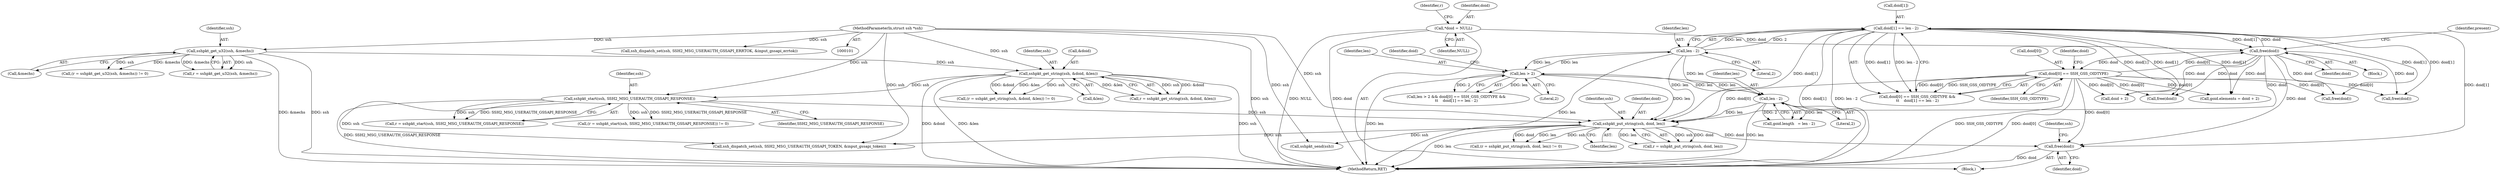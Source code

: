 digraph "0_src_779974d35b4859c07bc3cb8a12c74b43b0a7d1e0@API" {
"1000317" [label="(Call,free(doid))"];
"1000185" [label="(Call,doid[1] == len - 2)"];
"1000153" [label="(Call,free(doid))"];
"1000180" [label="(Call,doid[0] == SSH_GSS_OIDTYPE)"];
"1000123" [label="(Call,*doid = NULL)"];
"1000189" [label="(Call,len - 2)"];
"1000176" [label="(Call,len > 2)"];
"1000204" [label="(Call,len - 2)"];
"1000301" [label="(Call,sshpkt_put_string(ssh, doid, len))"];
"1000293" [label="(Call,sshpkt_start(ssh, SSH2_MSG_USERAUTH_GSSAPI_RESPONSE))"];
"1000162" [label="(Call,sshpkt_get_string(ssh, &doid, &len))"];
"1000130" [label="(Call,sshpkt_get_u32(ssh, &mechs))"];
"1000102" [label="(MethodParameterIn,struct ssh *ssh)"];
"1000319" [label="(Call,ssh_dispatch_set(ssh, SSH2_MSG_USERAUTH_GSSAPI_TOKEN, &input_gssapi_token))"];
"1000204" [label="(Call,len - 2)"];
"1000178" [label="(Literal,2)"];
"1000125" [label="(Identifier,NULL)"];
"1000128" [label="(Call,r = sshpkt_get_u32(ssh, &mechs))"];
"1000163" [label="(Identifier,ssh)"];
"1000272" [label="(Call,free(doid))"];
"1000127" [label="(Call,(r = sshpkt_get_u32(ssh, &mechs)) != 0)"];
"1000302" [label="(Identifier,ssh)"];
"1000186" [label="(Call,doid[1])"];
"1000324" [label="(Call,ssh_dispatch_set(ssh, SSH2_MSG_USERAUTH_GSSAPI_ERRTOK, &input_gssapi_errtok))"];
"1000132" [label="(Call,&mechs)"];
"1000318" [label="(Identifier,doid)"];
"1000123" [label="(Call,*doid = NULL)"];
"1000303" [label="(Identifier,doid)"];
"1000193" [label="(Call,goid.elements = doid + 2)"];
"1000200" [label="(Call,goid.length   = len - 2)"];
"1000299" [label="(Call,r = sshpkt_put_string(ssh, doid, len))"];
"1000317" [label="(Call,free(doid))"];
"1000189" [label="(Call,len - 2)"];
"1000187" [label="(Identifier,doid)"];
"1000336" [label="(MethodReturn,RET)"];
"1000182" [label="(Identifier,doid)"];
"1000290" [label="(Call,(r = sshpkt_start(ssh, SSH2_MSG_USERAUTH_GSSAPI_RESPONSE)) != 0)"];
"1000159" [label="(Call,(r = sshpkt_get_string(ssh, &doid, &len)) != 0)"];
"1000294" [label="(Identifier,ssh)"];
"1000185" [label="(Call,doid[1] == len - 2)"];
"1000131" [label="(Identifier,ssh)"];
"1000228" [label="(Call,free(doid))"];
"1000191" [label="(Literal,2)"];
"1000206" [label="(Literal,2)"];
"1000309" [label="(Call,sshpkt_send(ssh))"];
"1000130" [label="(Call,sshpkt_get_u32(ssh, &mechs))"];
"1000166" [label="(Call,&len)"];
"1000205" [label="(Identifier,len)"];
"1000164" [label="(Call,&doid)"];
"1000179" [label="(Call,doid[0] == SSH_GSS_OIDTYPE &&\n\t\t    doid[1] == len - 2)"];
"1000181" [label="(Call,doid[0])"];
"1000124" [label="(Identifier,doid)"];
"1000162" [label="(Call,sshpkt_get_string(ssh, &doid, &len))"];
"1000160" [label="(Call,r = sshpkt_get_string(ssh, &doid, &len))"];
"1000154" [label="(Identifier,doid)"];
"1000295" [label="(Identifier,SSH2_MSG_USERAUTH_GSSAPI_RESPONSE)"];
"1000150" [label="(Block,)"];
"1000298" [label="(Call,(r = sshpkt_put_string(ssh, doid, len)) != 0)"];
"1000197" [label="(Call,doid + 2)"];
"1000184" [label="(Identifier,SSH_GSS_OIDTYPE)"];
"1000190" [label="(Identifier,len)"];
"1000180" [label="(Call,doid[0] == SSH_GSS_OIDTYPE)"];
"1000177" [label="(Identifier,len)"];
"1000156" [label="(Identifier,present)"];
"1000304" [label="(Identifier,len)"];
"1000176" [label="(Call,len > 2)"];
"1000153" [label="(Call,free(doid))"];
"1000320" [label="(Identifier,ssh)"];
"1000291" [label="(Call,r = sshpkt_start(ssh, SSH2_MSG_USERAUTH_GSSAPI_RESPONSE))"];
"1000102" [label="(MethodParameterIn,struct ssh *ssh)"];
"1000175" [label="(Call,len > 2 && doid[0] == SSH_GSS_OIDTYPE &&\n\t\t    doid[1] == len - 2)"];
"1000301" [label="(Call,sshpkt_put_string(ssh, doid, len))"];
"1000129" [label="(Identifier,r)"];
"1000293" [label="(Call,sshpkt_start(ssh, SSH2_MSG_USERAUTH_GSSAPI_RESPONSE))"];
"1000103" [label="(Block,)"];
"1000252" [label="(Call,free(doid))"];
"1000317" -> "1000103"  [label="AST: "];
"1000317" -> "1000318"  [label="CFG: "];
"1000318" -> "1000317"  [label="AST: "];
"1000320" -> "1000317"  [label="CFG: "];
"1000317" -> "1000336"  [label="DDG: doid"];
"1000185" -> "1000317"  [label="DDG: doid[1]"];
"1000301" -> "1000317"  [label="DDG: doid"];
"1000180" -> "1000317"  [label="DDG: doid[0]"];
"1000153" -> "1000317"  [label="DDG: doid"];
"1000185" -> "1000179"  [label="AST: "];
"1000185" -> "1000189"  [label="CFG: "];
"1000186" -> "1000185"  [label="AST: "];
"1000189" -> "1000185"  [label="AST: "];
"1000179" -> "1000185"  [label="CFG: "];
"1000185" -> "1000336"  [label="DDG: doid[1]"];
"1000185" -> "1000336"  [label="DDG: len - 2"];
"1000185" -> "1000153"  [label="DDG: doid[1]"];
"1000185" -> "1000179"  [label="DDG: doid[1]"];
"1000185" -> "1000179"  [label="DDG: len - 2"];
"1000153" -> "1000185"  [label="DDG: doid"];
"1000189" -> "1000185"  [label="DDG: len"];
"1000189" -> "1000185"  [label="DDG: 2"];
"1000185" -> "1000193"  [label="DDG: doid[1]"];
"1000185" -> "1000197"  [label="DDG: doid[1]"];
"1000185" -> "1000228"  [label="DDG: doid[1]"];
"1000185" -> "1000252"  [label="DDG: doid[1]"];
"1000185" -> "1000272"  [label="DDG: doid[1]"];
"1000185" -> "1000301"  [label="DDG: doid[1]"];
"1000153" -> "1000150"  [label="AST: "];
"1000153" -> "1000154"  [label="CFG: "];
"1000154" -> "1000153"  [label="AST: "];
"1000156" -> "1000153"  [label="CFG: "];
"1000180" -> "1000153"  [label="DDG: doid[0]"];
"1000123" -> "1000153"  [label="DDG: doid"];
"1000153" -> "1000180"  [label="DDG: doid"];
"1000153" -> "1000193"  [label="DDG: doid"];
"1000153" -> "1000197"  [label="DDG: doid"];
"1000153" -> "1000228"  [label="DDG: doid"];
"1000153" -> "1000252"  [label="DDG: doid"];
"1000153" -> "1000272"  [label="DDG: doid"];
"1000153" -> "1000301"  [label="DDG: doid"];
"1000180" -> "1000179"  [label="AST: "];
"1000180" -> "1000184"  [label="CFG: "];
"1000181" -> "1000180"  [label="AST: "];
"1000184" -> "1000180"  [label="AST: "];
"1000187" -> "1000180"  [label="CFG: "];
"1000179" -> "1000180"  [label="CFG: "];
"1000180" -> "1000336"  [label="DDG: SSH_GSS_OIDTYPE"];
"1000180" -> "1000336"  [label="DDG: doid[0]"];
"1000180" -> "1000179"  [label="DDG: doid[0]"];
"1000180" -> "1000179"  [label="DDG: SSH_GSS_OIDTYPE"];
"1000180" -> "1000193"  [label="DDG: doid[0]"];
"1000180" -> "1000197"  [label="DDG: doid[0]"];
"1000180" -> "1000228"  [label="DDG: doid[0]"];
"1000180" -> "1000252"  [label="DDG: doid[0]"];
"1000180" -> "1000272"  [label="DDG: doid[0]"];
"1000180" -> "1000301"  [label="DDG: doid[0]"];
"1000123" -> "1000103"  [label="AST: "];
"1000123" -> "1000125"  [label="CFG: "];
"1000124" -> "1000123"  [label="AST: "];
"1000125" -> "1000123"  [label="AST: "];
"1000129" -> "1000123"  [label="CFG: "];
"1000123" -> "1000336"  [label="DDG: NULL"];
"1000123" -> "1000336"  [label="DDG: doid"];
"1000189" -> "1000191"  [label="CFG: "];
"1000190" -> "1000189"  [label="AST: "];
"1000191" -> "1000189"  [label="AST: "];
"1000189" -> "1000336"  [label="DDG: len"];
"1000189" -> "1000176"  [label="DDG: len"];
"1000176" -> "1000189"  [label="DDG: len"];
"1000189" -> "1000204"  [label="DDG: len"];
"1000189" -> "1000301"  [label="DDG: len"];
"1000176" -> "1000175"  [label="AST: "];
"1000176" -> "1000178"  [label="CFG: "];
"1000177" -> "1000176"  [label="AST: "];
"1000178" -> "1000176"  [label="AST: "];
"1000182" -> "1000176"  [label="CFG: "];
"1000175" -> "1000176"  [label="CFG: "];
"1000176" -> "1000336"  [label="DDG: len"];
"1000176" -> "1000175"  [label="DDG: len"];
"1000176" -> "1000175"  [label="DDG: 2"];
"1000204" -> "1000176"  [label="DDG: len"];
"1000176" -> "1000204"  [label="DDG: len"];
"1000176" -> "1000301"  [label="DDG: len"];
"1000204" -> "1000200"  [label="AST: "];
"1000204" -> "1000206"  [label="CFG: "];
"1000205" -> "1000204"  [label="AST: "];
"1000206" -> "1000204"  [label="AST: "];
"1000200" -> "1000204"  [label="CFG: "];
"1000204" -> "1000336"  [label="DDG: len"];
"1000204" -> "1000200"  [label="DDG: len"];
"1000204" -> "1000200"  [label="DDG: 2"];
"1000204" -> "1000301"  [label="DDG: len"];
"1000301" -> "1000299"  [label="AST: "];
"1000301" -> "1000304"  [label="CFG: "];
"1000302" -> "1000301"  [label="AST: "];
"1000303" -> "1000301"  [label="AST: "];
"1000304" -> "1000301"  [label="AST: "];
"1000299" -> "1000301"  [label="CFG: "];
"1000301" -> "1000336"  [label="DDG: len"];
"1000301" -> "1000298"  [label="DDG: ssh"];
"1000301" -> "1000298"  [label="DDG: doid"];
"1000301" -> "1000298"  [label="DDG: len"];
"1000301" -> "1000299"  [label="DDG: ssh"];
"1000301" -> "1000299"  [label="DDG: doid"];
"1000301" -> "1000299"  [label="DDG: len"];
"1000293" -> "1000301"  [label="DDG: ssh"];
"1000102" -> "1000301"  [label="DDG: ssh"];
"1000301" -> "1000309"  [label="DDG: ssh"];
"1000301" -> "1000319"  [label="DDG: ssh"];
"1000293" -> "1000291"  [label="AST: "];
"1000293" -> "1000295"  [label="CFG: "];
"1000294" -> "1000293"  [label="AST: "];
"1000295" -> "1000293"  [label="AST: "];
"1000291" -> "1000293"  [label="CFG: "];
"1000293" -> "1000336"  [label="DDG: SSH2_MSG_USERAUTH_GSSAPI_RESPONSE"];
"1000293" -> "1000290"  [label="DDG: ssh"];
"1000293" -> "1000290"  [label="DDG: SSH2_MSG_USERAUTH_GSSAPI_RESPONSE"];
"1000293" -> "1000291"  [label="DDG: ssh"];
"1000293" -> "1000291"  [label="DDG: SSH2_MSG_USERAUTH_GSSAPI_RESPONSE"];
"1000162" -> "1000293"  [label="DDG: ssh"];
"1000102" -> "1000293"  [label="DDG: ssh"];
"1000293" -> "1000319"  [label="DDG: ssh"];
"1000162" -> "1000160"  [label="AST: "];
"1000162" -> "1000166"  [label="CFG: "];
"1000163" -> "1000162"  [label="AST: "];
"1000164" -> "1000162"  [label="AST: "];
"1000166" -> "1000162"  [label="AST: "];
"1000160" -> "1000162"  [label="CFG: "];
"1000162" -> "1000336"  [label="DDG: &doid"];
"1000162" -> "1000336"  [label="DDG: &len"];
"1000162" -> "1000336"  [label="DDG: ssh"];
"1000162" -> "1000159"  [label="DDG: ssh"];
"1000162" -> "1000159"  [label="DDG: &doid"];
"1000162" -> "1000159"  [label="DDG: &len"];
"1000162" -> "1000160"  [label="DDG: ssh"];
"1000162" -> "1000160"  [label="DDG: &doid"];
"1000162" -> "1000160"  [label="DDG: &len"];
"1000130" -> "1000162"  [label="DDG: ssh"];
"1000102" -> "1000162"  [label="DDG: ssh"];
"1000130" -> "1000128"  [label="AST: "];
"1000130" -> "1000132"  [label="CFG: "];
"1000131" -> "1000130"  [label="AST: "];
"1000132" -> "1000130"  [label="AST: "];
"1000128" -> "1000130"  [label="CFG: "];
"1000130" -> "1000336"  [label="DDG: &mechs"];
"1000130" -> "1000336"  [label="DDG: ssh"];
"1000130" -> "1000127"  [label="DDG: ssh"];
"1000130" -> "1000127"  [label="DDG: &mechs"];
"1000130" -> "1000128"  [label="DDG: ssh"];
"1000130" -> "1000128"  [label="DDG: &mechs"];
"1000102" -> "1000130"  [label="DDG: ssh"];
"1000102" -> "1000101"  [label="AST: "];
"1000102" -> "1000336"  [label="DDG: ssh"];
"1000102" -> "1000309"  [label="DDG: ssh"];
"1000102" -> "1000319"  [label="DDG: ssh"];
"1000102" -> "1000324"  [label="DDG: ssh"];
}
